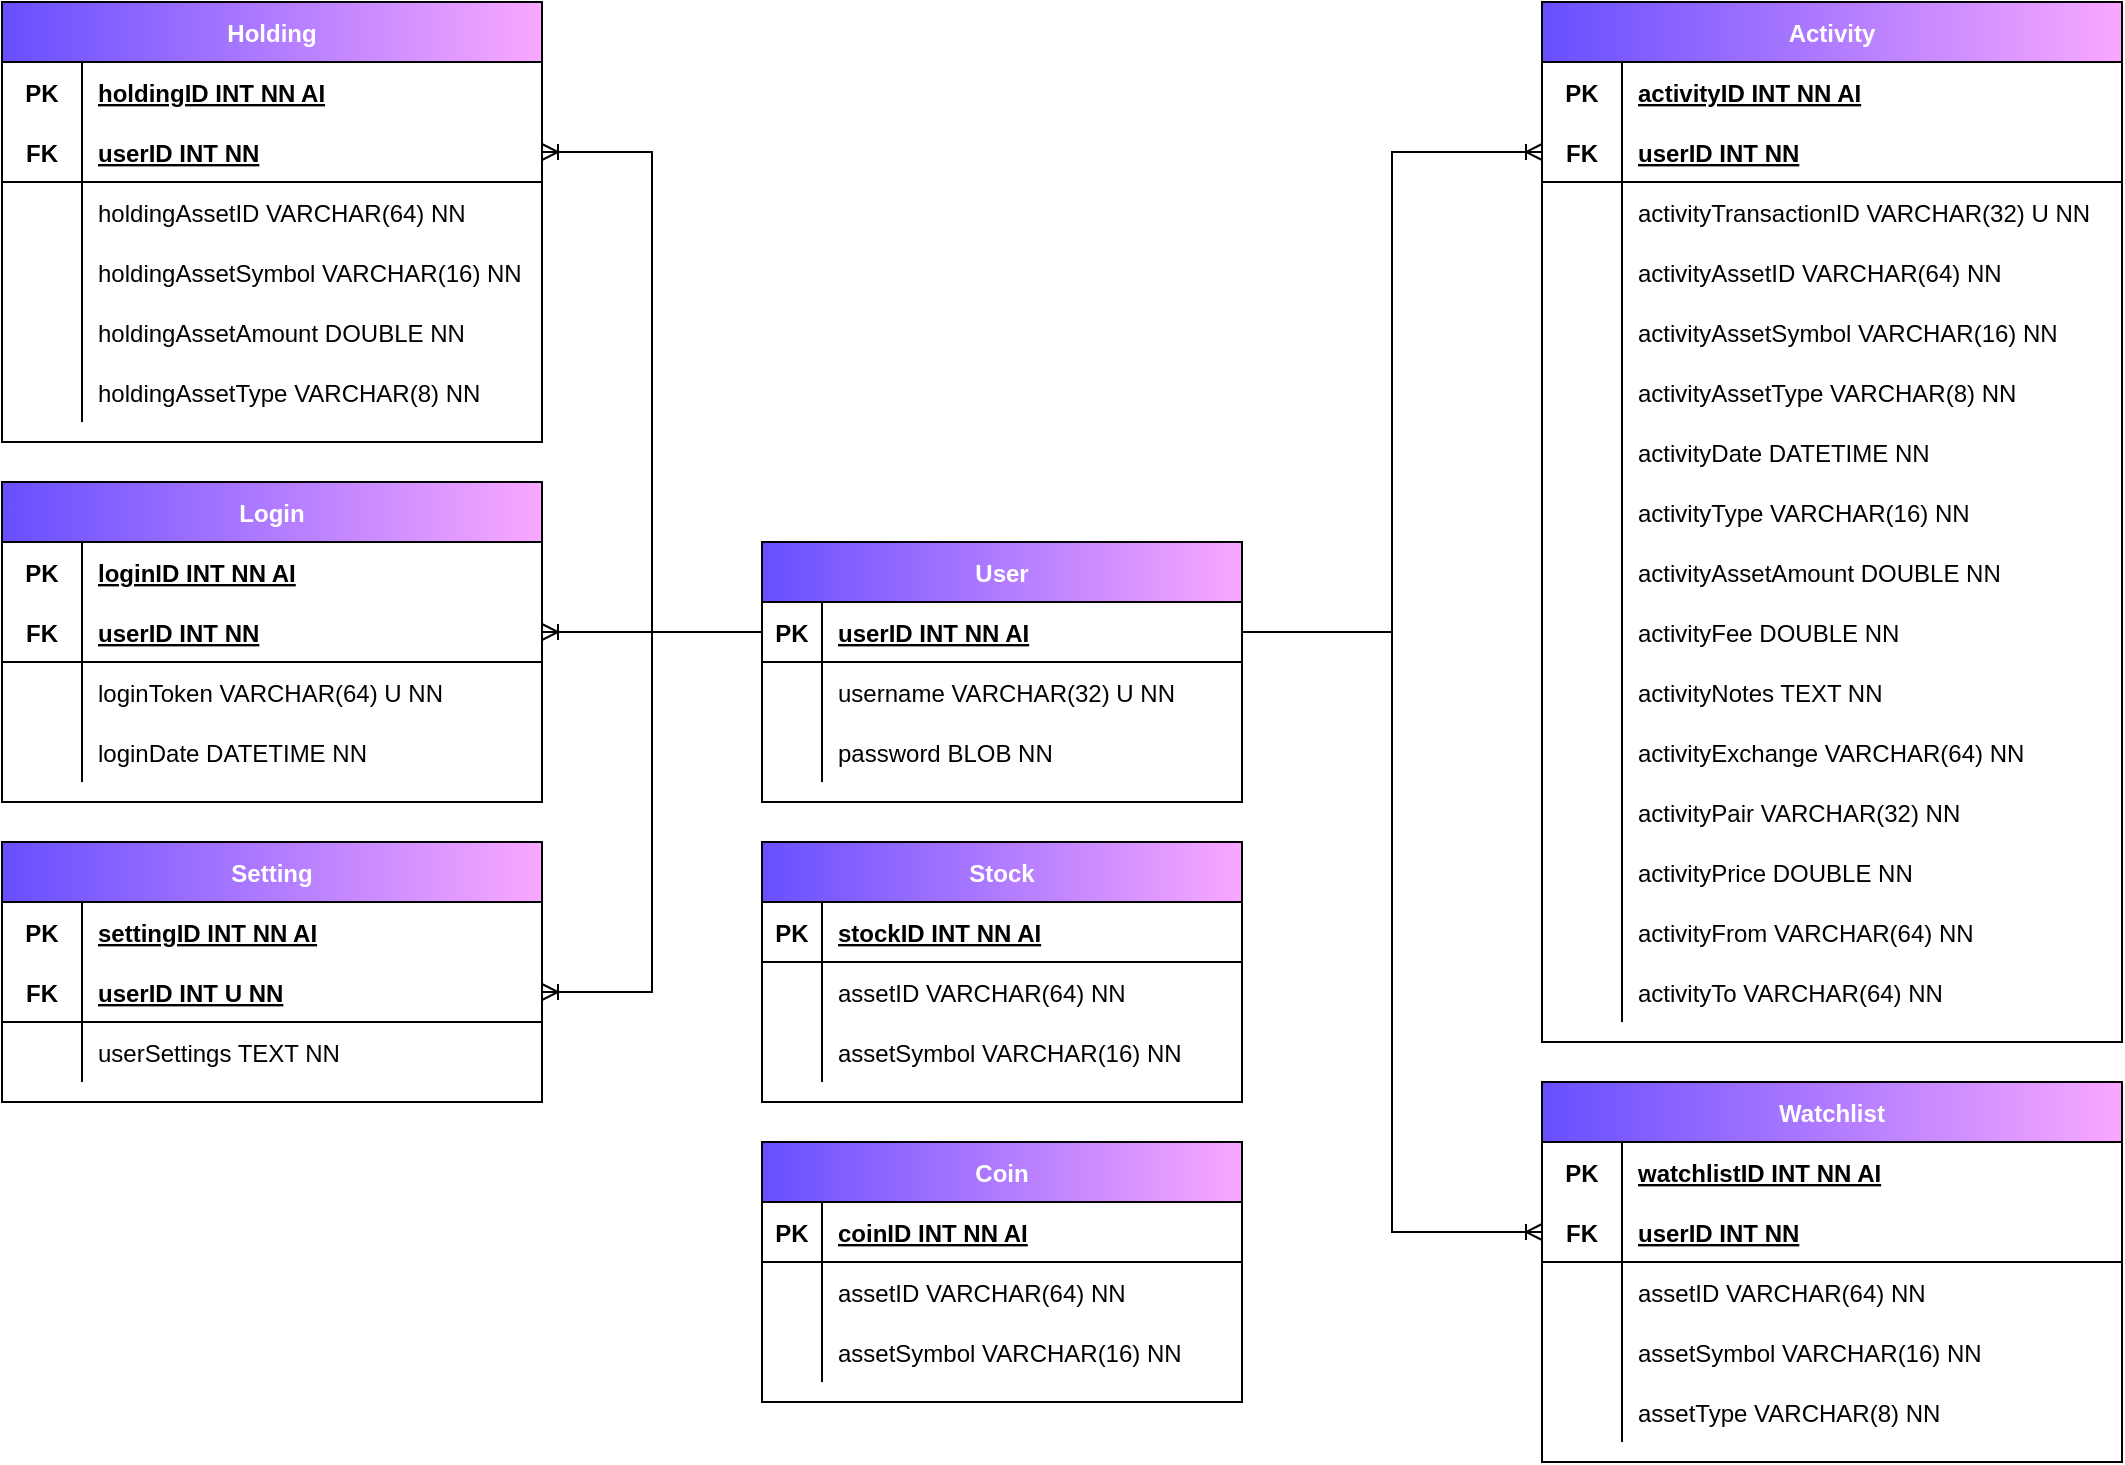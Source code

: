 <mxfile version="15.5.2" type="device"><diagram id="hFznjPDe4vX8K3Ivs0Ex" name="Page-1"><mxGraphModel dx="946" dy="546" grid="1" gridSize="10" guides="1" tooltips="1" connect="1" arrows="1" fold="1" page="1" pageScale="1" pageWidth="1100" pageHeight="770" math="0" shadow="0"><root><mxCell id="0"/><mxCell id="1" parent="0"/><mxCell id="U8MBHf5FuRJO_FVcaAyY-1" value="User" style="shape=table;startSize=30;container=1;collapsible=1;childLayout=tableLayout;fixedRows=1;rowLines=0;fontStyle=1;align=center;resizeLast=1;fillColor=#F9A8FF;gradientColor=#674FFF;gradientDirection=west;fontColor=#FFFFFF;labelBackgroundColor=none;" parent="1" vertex="1"><mxGeometry x="400" y="290" width="240" height="130" as="geometry"/></mxCell><mxCell id="U8MBHf5FuRJO_FVcaAyY-2" value="" style="shape=partialRectangle;collapsible=0;dropTarget=0;pointerEvents=0;fillColor=none;top=0;left=0;bottom=1;right=0;points=[[0,0.5],[1,0.5]];portConstraint=eastwest;" parent="U8MBHf5FuRJO_FVcaAyY-1" vertex="1"><mxGeometry y="30" width="240" height="30" as="geometry"/></mxCell><mxCell id="U8MBHf5FuRJO_FVcaAyY-3" value="PK" style="shape=partialRectangle;connectable=0;fillColor=none;top=0;left=0;bottom=0;right=0;fontStyle=1;overflow=hidden;" parent="U8MBHf5FuRJO_FVcaAyY-2" vertex="1"><mxGeometry width="30" height="30" as="geometry"><mxRectangle width="30" height="30" as="alternateBounds"/></mxGeometry></mxCell><mxCell id="U8MBHf5FuRJO_FVcaAyY-4" value="userID INT NN AI" style="shape=partialRectangle;connectable=0;fillColor=none;top=0;left=0;bottom=0;right=0;align=left;spacingLeft=6;fontStyle=5;overflow=hidden;" parent="U8MBHf5FuRJO_FVcaAyY-2" vertex="1"><mxGeometry x="30" width="210" height="30" as="geometry"><mxRectangle width="210" height="30" as="alternateBounds"/></mxGeometry></mxCell><mxCell id="U8MBHf5FuRJO_FVcaAyY-5" value="" style="shape=partialRectangle;collapsible=0;dropTarget=0;pointerEvents=0;fillColor=none;top=0;left=0;bottom=0;right=0;points=[[0,0.5],[1,0.5]];portConstraint=eastwest;" parent="U8MBHf5FuRJO_FVcaAyY-1" vertex="1"><mxGeometry y="60" width="240" height="30" as="geometry"/></mxCell><mxCell id="U8MBHf5FuRJO_FVcaAyY-6" value="" style="shape=partialRectangle;connectable=0;fillColor=none;top=0;left=0;bottom=0;right=0;editable=1;overflow=hidden;" parent="U8MBHf5FuRJO_FVcaAyY-5" vertex="1"><mxGeometry width="30" height="30" as="geometry"><mxRectangle width="30" height="30" as="alternateBounds"/></mxGeometry></mxCell><mxCell id="U8MBHf5FuRJO_FVcaAyY-7" value="username VARCHAR(32) U NN" style="shape=partialRectangle;connectable=0;fillColor=none;top=0;left=0;bottom=0;right=0;align=left;spacingLeft=6;overflow=hidden;" parent="U8MBHf5FuRJO_FVcaAyY-5" vertex="1"><mxGeometry x="30" width="210" height="30" as="geometry"><mxRectangle width="210" height="30" as="alternateBounds"/></mxGeometry></mxCell><mxCell id="U8MBHf5FuRJO_FVcaAyY-8" value="" style="shape=partialRectangle;collapsible=0;dropTarget=0;pointerEvents=0;fillColor=none;top=0;left=0;bottom=0;right=0;points=[[0,0.5],[1,0.5]];portConstraint=eastwest;" parent="U8MBHf5FuRJO_FVcaAyY-1" vertex="1"><mxGeometry y="90" width="240" height="30" as="geometry"/></mxCell><mxCell id="U8MBHf5FuRJO_FVcaAyY-9" value="" style="shape=partialRectangle;connectable=0;fillColor=none;top=0;left=0;bottom=0;right=0;editable=1;overflow=hidden;" parent="U8MBHf5FuRJO_FVcaAyY-8" vertex="1"><mxGeometry width="30" height="30" as="geometry"><mxRectangle width="30" height="30" as="alternateBounds"/></mxGeometry></mxCell><mxCell id="U8MBHf5FuRJO_FVcaAyY-10" value="password BLOB NN" style="shape=partialRectangle;connectable=0;fillColor=none;top=0;left=0;bottom=0;right=0;align=left;spacingLeft=6;overflow=hidden;" parent="U8MBHf5FuRJO_FVcaAyY-8" vertex="1"><mxGeometry x="30" width="210" height="30" as="geometry"><mxRectangle width="210" height="30" as="alternateBounds"/></mxGeometry></mxCell><mxCell id="U8MBHf5FuRJO_FVcaAyY-76" value="Activity" style="shape=table;startSize=30;container=1;collapsible=1;childLayout=tableLayout;fixedRows=1;rowLines=0;fontStyle=1;align=center;resizeLast=1;fillColor=#F9A8FF;gradientColor=#674FFF;gradientDirection=west;fontColor=#FFFFFF;" parent="1" vertex="1"><mxGeometry x="790" y="20" width="290" height="520" as="geometry"/></mxCell><mxCell id="U8MBHf5FuRJO_FVcaAyY-77" value="" style="shape=partialRectangle;collapsible=0;dropTarget=0;pointerEvents=0;fillColor=none;top=0;left=0;bottom=0;right=0;points=[[0,0.5],[1,0.5]];portConstraint=eastwest;startSize=30;" parent="U8MBHf5FuRJO_FVcaAyY-76" vertex="1"><mxGeometry y="30" width="290" height="30" as="geometry"/></mxCell><mxCell id="U8MBHf5FuRJO_FVcaAyY-78" value="PK" style="shape=partialRectangle;connectable=0;fillColor=none;top=0;left=0;bottom=0;right=0;fontStyle=1;overflow=hidden;startSize=30;" parent="U8MBHf5FuRJO_FVcaAyY-77" vertex="1"><mxGeometry width="40" height="30" as="geometry"><mxRectangle width="40" height="30" as="alternateBounds"/></mxGeometry></mxCell><mxCell id="U8MBHf5FuRJO_FVcaAyY-79" value="activityID INT NN AI" style="shape=partialRectangle;connectable=0;fillColor=none;top=0;left=0;bottom=0;right=0;align=left;spacingLeft=6;fontStyle=5;overflow=hidden;startSize=30;" parent="U8MBHf5FuRJO_FVcaAyY-77" vertex="1"><mxGeometry x="40" width="250" height="30" as="geometry"><mxRectangle width="250" height="30" as="alternateBounds"/></mxGeometry></mxCell><mxCell id="U8MBHf5FuRJO_FVcaAyY-80" value="" style="shape=partialRectangle;collapsible=0;dropTarget=0;pointerEvents=0;fillColor=none;top=0;left=0;bottom=1;right=0;points=[[0,0.5],[1,0.5]];portConstraint=eastwest;startSize=30;" parent="U8MBHf5FuRJO_FVcaAyY-76" vertex="1"><mxGeometry y="60" width="290" height="30" as="geometry"/></mxCell><mxCell id="U8MBHf5FuRJO_FVcaAyY-81" value="FK" style="shape=partialRectangle;connectable=0;fillColor=none;top=0;left=0;bottom=0;right=0;fontStyle=1;overflow=hidden;startSize=30;" parent="U8MBHf5FuRJO_FVcaAyY-80" vertex="1"><mxGeometry width="40" height="30" as="geometry"><mxRectangle width="40" height="30" as="alternateBounds"/></mxGeometry></mxCell><mxCell id="U8MBHf5FuRJO_FVcaAyY-82" value="userID INT NN" style="shape=partialRectangle;connectable=0;fillColor=none;top=0;left=0;bottom=0;right=0;align=left;spacingLeft=6;fontStyle=5;overflow=hidden;startSize=30;" parent="U8MBHf5FuRJO_FVcaAyY-80" vertex="1"><mxGeometry x="40" width="250" height="30" as="geometry"><mxRectangle width="250" height="30" as="alternateBounds"/></mxGeometry></mxCell><mxCell id="U8MBHf5FuRJO_FVcaAyY-83" value="" style="shape=partialRectangle;collapsible=0;dropTarget=0;pointerEvents=0;fillColor=none;top=0;left=0;bottom=0;right=0;points=[[0,0.5],[1,0.5]];portConstraint=eastwest;startSize=30;" parent="U8MBHf5FuRJO_FVcaAyY-76" vertex="1"><mxGeometry y="90" width="290" height="30" as="geometry"/></mxCell><mxCell id="U8MBHf5FuRJO_FVcaAyY-84" value="" style="shape=partialRectangle;connectable=0;fillColor=none;top=0;left=0;bottom=0;right=0;editable=1;overflow=hidden;startSize=30;" parent="U8MBHf5FuRJO_FVcaAyY-83" vertex="1"><mxGeometry width="40" height="30" as="geometry"><mxRectangle width="40" height="30" as="alternateBounds"/></mxGeometry></mxCell><mxCell id="U8MBHf5FuRJO_FVcaAyY-85" value="activityTransactionID VARCHAR(32) U NN" style="shape=partialRectangle;connectable=0;fillColor=none;top=0;left=0;bottom=0;right=0;align=left;spacingLeft=6;overflow=hidden;startSize=30;" parent="U8MBHf5FuRJO_FVcaAyY-83" vertex="1"><mxGeometry x="40" width="250" height="30" as="geometry"><mxRectangle width="250" height="30" as="alternateBounds"/></mxGeometry></mxCell><mxCell id="U8MBHf5FuRJO_FVcaAyY-86" value="" style="shape=partialRectangle;collapsible=0;dropTarget=0;pointerEvents=0;fillColor=none;top=0;left=0;bottom=0;right=0;points=[[0,0.5],[1,0.5]];portConstraint=eastwest;startSize=30;" parent="U8MBHf5FuRJO_FVcaAyY-76" vertex="1"><mxGeometry y="120" width="290" height="30" as="geometry"/></mxCell><mxCell id="U8MBHf5FuRJO_FVcaAyY-87" value="" style="shape=partialRectangle;connectable=0;fillColor=none;top=0;left=0;bottom=0;right=0;editable=1;overflow=hidden;startSize=30;" parent="U8MBHf5FuRJO_FVcaAyY-86" vertex="1"><mxGeometry width="40" height="30" as="geometry"><mxRectangle width="40" height="30" as="alternateBounds"/></mxGeometry></mxCell><mxCell id="U8MBHf5FuRJO_FVcaAyY-88" value="activityAssetID VARCHAR(64) NN" style="shape=partialRectangle;connectable=0;fillColor=none;top=0;left=0;bottom=0;right=0;align=left;spacingLeft=6;overflow=hidden;startSize=30;" parent="U8MBHf5FuRJO_FVcaAyY-86" vertex="1"><mxGeometry x="40" width="250" height="30" as="geometry"><mxRectangle width="250" height="30" as="alternateBounds"/></mxGeometry></mxCell><mxCell id="U8MBHf5FuRJO_FVcaAyY-115" value="" style="shape=partialRectangle;collapsible=0;dropTarget=0;pointerEvents=0;fillColor=none;top=0;left=0;bottom=0;right=0;points=[[0,0.5],[1,0.5]];portConstraint=eastwest;startSize=30;" parent="U8MBHf5FuRJO_FVcaAyY-76" vertex="1"><mxGeometry y="150" width="290" height="30" as="geometry"/></mxCell><mxCell id="U8MBHf5FuRJO_FVcaAyY-116" value="" style="shape=partialRectangle;connectable=0;fillColor=none;top=0;left=0;bottom=0;right=0;editable=1;overflow=hidden;startSize=30;" parent="U8MBHf5FuRJO_FVcaAyY-115" vertex="1"><mxGeometry width="40" height="30" as="geometry"><mxRectangle width="40" height="30" as="alternateBounds"/></mxGeometry></mxCell><mxCell id="U8MBHf5FuRJO_FVcaAyY-117" value="activityAssetSymbol VARCHAR(16) NN" style="shape=partialRectangle;connectable=0;fillColor=none;top=0;left=0;bottom=0;right=0;align=left;spacingLeft=6;overflow=hidden;startSize=30;" parent="U8MBHf5FuRJO_FVcaAyY-115" vertex="1"><mxGeometry x="40" width="250" height="30" as="geometry"><mxRectangle width="250" height="30" as="alternateBounds"/></mxGeometry></mxCell><mxCell id="U8MBHf5FuRJO_FVcaAyY-118" value="" style="shape=partialRectangle;collapsible=0;dropTarget=0;pointerEvents=0;fillColor=none;top=0;left=0;bottom=0;right=0;points=[[0,0.5],[1,0.5]];portConstraint=eastwest;startSize=30;" parent="U8MBHf5FuRJO_FVcaAyY-76" vertex="1"><mxGeometry y="180" width="290" height="30" as="geometry"/></mxCell><mxCell id="U8MBHf5FuRJO_FVcaAyY-119" value="" style="shape=partialRectangle;connectable=0;fillColor=none;top=0;left=0;bottom=0;right=0;editable=1;overflow=hidden;startSize=30;" parent="U8MBHf5FuRJO_FVcaAyY-118" vertex="1"><mxGeometry width="40" height="30" as="geometry"><mxRectangle width="40" height="30" as="alternateBounds"/></mxGeometry></mxCell><mxCell id="U8MBHf5FuRJO_FVcaAyY-120" value="activityAssetType VARCHAR(8) NN" style="shape=partialRectangle;connectable=0;fillColor=none;top=0;left=0;bottom=0;right=0;align=left;spacingLeft=6;overflow=hidden;startSize=30;" parent="U8MBHf5FuRJO_FVcaAyY-118" vertex="1"><mxGeometry x="40" width="250" height="30" as="geometry"><mxRectangle width="250" height="30" as="alternateBounds"/></mxGeometry></mxCell><mxCell id="U8MBHf5FuRJO_FVcaAyY-121" value="" style="shape=partialRectangle;collapsible=0;dropTarget=0;pointerEvents=0;fillColor=none;top=0;left=0;bottom=0;right=0;points=[[0,0.5],[1,0.5]];portConstraint=eastwest;startSize=30;" parent="U8MBHf5FuRJO_FVcaAyY-76" vertex="1"><mxGeometry y="210" width="290" height="30" as="geometry"/></mxCell><mxCell id="U8MBHf5FuRJO_FVcaAyY-122" value="" style="shape=partialRectangle;connectable=0;fillColor=none;top=0;left=0;bottom=0;right=0;editable=1;overflow=hidden;startSize=30;" parent="U8MBHf5FuRJO_FVcaAyY-121" vertex="1"><mxGeometry width="40" height="30" as="geometry"><mxRectangle width="40" height="30" as="alternateBounds"/></mxGeometry></mxCell><mxCell id="U8MBHf5FuRJO_FVcaAyY-123" value="activityDate DATETIME NN" style="shape=partialRectangle;connectable=0;fillColor=none;top=0;left=0;bottom=0;right=0;align=left;spacingLeft=6;overflow=hidden;startSize=30;" parent="U8MBHf5FuRJO_FVcaAyY-121" vertex="1"><mxGeometry x="40" width="250" height="30" as="geometry"><mxRectangle width="250" height="30" as="alternateBounds"/></mxGeometry></mxCell><mxCell id="U8MBHf5FuRJO_FVcaAyY-124" value="" style="shape=partialRectangle;collapsible=0;dropTarget=0;pointerEvents=0;fillColor=none;top=0;left=0;bottom=0;right=0;points=[[0,0.5],[1,0.5]];portConstraint=eastwest;startSize=30;" parent="U8MBHf5FuRJO_FVcaAyY-76" vertex="1"><mxGeometry y="240" width="290" height="30" as="geometry"/></mxCell><mxCell id="U8MBHf5FuRJO_FVcaAyY-125" value="" style="shape=partialRectangle;connectable=0;fillColor=none;top=0;left=0;bottom=0;right=0;editable=1;overflow=hidden;startSize=30;" parent="U8MBHf5FuRJO_FVcaAyY-124" vertex="1"><mxGeometry width="40" height="30" as="geometry"><mxRectangle width="40" height="30" as="alternateBounds"/></mxGeometry></mxCell><mxCell id="U8MBHf5FuRJO_FVcaAyY-126" value="activityType VARCHAR(16) NN" style="shape=partialRectangle;connectable=0;fillColor=none;top=0;left=0;bottom=0;right=0;align=left;spacingLeft=6;overflow=hidden;startSize=30;" parent="U8MBHf5FuRJO_FVcaAyY-124" vertex="1"><mxGeometry x="40" width="250" height="30" as="geometry"><mxRectangle width="250" height="30" as="alternateBounds"/></mxGeometry></mxCell><mxCell id="U8MBHf5FuRJO_FVcaAyY-127" value="" style="shape=partialRectangle;collapsible=0;dropTarget=0;pointerEvents=0;fillColor=none;top=0;left=0;bottom=0;right=0;points=[[0,0.5],[1,0.5]];portConstraint=eastwest;startSize=30;" parent="U8MBHf5FuRJO_FVcaAyY-76" vertex="1"><mxGeometry y="270" width="290" height="30" as="geometry"/></mxCell><mxCell id="U8MBHf5FuRJO_FVcaAyY-128" value="" style="shape=partialRectangle;connectable=0;fillColor=none;top=0;left=0;bottom=0;right=0;editable=1;overflow=hidden;startSize=30;" parent="U8MBHf5FuRJO_FVcaAyY-127" vertex="1"><mxGeometry width="40" height="30" as="geometry"><mxRectangle width="40" height="30" as="alternateBounds"/></mxGeometry></mxCell><mxCell id="U8MBHf5FuRJO_FVcaAyY-129" value="activityAssetAmount DOUBLE NN" style="shape=partialRectangle;connectable=0;fillColor=none;top=0;left=0;bottom=0;right=0;align=left;spacingLeft=6;overflow=hidden;startSize=30;" parent="U8MBHf5FuRJO_FVcaAyY-127" vertex="1"><mxGeometry x="40" width="250" height="30" as="geometry"><mxRectangle width="250" height="30" as="alternateBounds"/></mxGeometry></mxCell><mxCell id="U8MBHf5FuRJO_FVcaAyY-130" value="" style="shape=partialRectangle;collapsible=0;dropTarget=0;pointerEvents=0;fillColor=none;top=0;left=0;bottom=0;right=0;points=[[0,0.5],[1,0.5]];portConstraint=eastwest;startSize=30;" parent="U8MBHf5FuRJO_FVcaAyY-76" vertex="1"><mxGeometry y="300" width="290" height="30" as="geometry"/></mxCell><mxCell id="U8MBHf5FuRJO_FVcaAyY-131" value="" style="shape=partialRectangle;connectable=0;fillColor=none;top=0;left=0;bottom=0;right=0;editable=1;overflow=hidden;startSize=30;" parent="U8MBHf5FuRJO_FVcaAyY-130" vertex="1"><mxGeometry width="40" height="30" as="geometry"><mxRectangle width="40" height="30" as="alternateBounds"/></mxGeometry></mxCell><mxCell id="U8MBHf5FuRJO_FVcaAyY-132" value="activityFee DOUBLE NN" style="shape=partialRectangle;connectable=0;fillColor=none;top=0;left=0;bottom=0;right=0;align=left;spacingLeft=6;overflow=hidden;startSize=30;" parent="U8MBHf5FuRJO_FVcaAyY-130" vertex="1"><mxGeometry x="40" width="250" height="30" as="geometry"><mxRectangle width="250" height="30" as="alternateBounds"/></mxGeometry></mxCell><mxCell id="U8MBHf5FuRJO_FVcaAyY-133" value="" style="shape=partialRectangle;collapsible=0;dropTarget=0;pointerEvents=0;fillColor=none;top=0;left=0;bottom=0;right=0;points=[[0,0.5],[1,0.5]];portConstraint=eastwest;startSize=30;" parent="U8MBHf5FuRJO_FVcaAyY-76" vertex="1"><mxGeometry y="330" width="290" height="30" as="geometry"/></mxCell><mxCell id="U8MBHf5FuRJO_FVcaAyY-134" value="" style="shape=partialRectangle;connectable=0;fillColor=none;top=0;left=0;bottom=0;right=0;editable=1;overflow=hidden;startSize=30;" parent="U8MBHf5FuRJO_FVcaAyY-133" vertex="1"><mxGeometry width="40" height="30" as="geometry"><mxRectangle width="40" height="30" as="alternateBounds"/></mxGeometry></mxCell><mxCell id="U8MBHf5FuRJO_FVcaAyY-135" value="activityNotes TEXT NN" style="shape=partialRectangle;connectable=0;fillColor=none;top=0;left=0;bottom=0;right=0;align=left;spacingLeft=6;overflow=hidden;startSize=30;" parent="U8MBHf5FuRJO_FVcaAyY-133" vertex="1"><mxGeometry x="40" width="250" height="30" as="geometry"><mxRectangle width="250" height="30" as="alternateBounds"/></mxGeometry></mxCell><mxCell id="U8MBHf5FuRJO_FVcaAyY-136" value="" style="shape=partialRectangle;collapsible=0;dropTarget=0;pointerEvents=0;fillColor=none;top=0;left=0;bottom=0;right=0;points=[[0,0.5],[1,0.5]];portConstraint=eastwest;startSize=30;" parent="U8MBHf5FuRJO_FVcaAyY-76" vertex="1"><mxGeometry y="360" width="290" height="30" as="geometry"/></mxCell><mxCell id="U8MBHf5FuRJO_FVcaAyY-137" value="" style="shape=partialRectangle;connectable=0;fillColor=none;top=0;left=0;bottom=0;right=0;editable=1;overflow=hidden;startSize=30;" parent="U8MBHf5FuRJO_FVcaAyY-136" vertex="1"><mxGeometry width="40" height="30" as="geometry"><mxRectangle width="40" height="30" as="alternateBounds"/></mxGeometry></mxCell><mxCell id="U8MBHf5FuRJO_FVcaAyY-138" value="activityExchange VARCHAR(64) NN" style="shape=partialRectangle;connectable=0;fillColor=none;top=0;left=0;bottom=0;right=0;align=left;spacingLeft=6;overflow=hidden;startSize=30;" parent="U8MBHf5FuRJO_FVcaAyY-136" vertex="1"><mxGeometry x="40" width="250" height="30" as="geometry"><mxRectangle width="250" height="30" as="alternateBounds"/></mxGeometry></mxCell><mxCell id="U8MBHf5FuRJO_FVcaAyY-139" value="" style="shape=partialRectangle;collapsible=0;dropTarget=0;pointerEvents=0;fillColor=none;top=0;left=0;bottom=0;right=0;points=[[0,0.5],[1,0.5]];portConstraint=eastwest;startSize=30;" parent="U8MBHf5FuRJO_FVcaAyY-76" vertex="1"><mxGeometry y="390" width="290" height="30" as="geometry"/></mxCell><mxCell id="U8MBHf5FuRJO_FVcaAyY-140" value="" style="shape=partialRectangle;connectable=0;fillColor=none;top=0;left=0;bottom=0;right=0;editable=1;overflow=hidden;startSize=30;" parent="U8MBHf5FuRJO_FVcaAyY-139" vertex="1"><mxGeometry width="40" height="30" as="geometry"><mxRectangle width="40" height="30" as="alternateBounds"/></mxGeometry></mxCell><mxCell id="U8MBHf5FuRJO_FVcaAyY-141" value="activityPair VARCHAR(32) NN" style="shape=partialRectangle;connectable=0;fillColor=none;top=0;left=0;bottom=0;right=0;align=left;spacingLeft=6;overflow=hidden;startSize=30;" parent="U8MBHf5FuRJO_FVcaAyY-139" vertex="1"><mxGeometry x="40" width="250" height="30" as="geometry"><mxRectangle width="250" height="30" as="alternateBounds"/></mxGeometry></mxCell><mxCell id="U8MBHf5FuRJO_FVcaAyY-142" value="" style="shape=partialRectangle;collapsible=0;dropTarget=0;pointerEvents=0;fillColor=none;top=0;left=0;bottom=0;right=0;points=[[0,0.5],[1,0.5]];portConstraint=eastwest;startSize=30;" parent="U8MBHf5FuRJO_FVcaAyY-76" vertex="1"><mxGeometry y="420" width="290" height="30" as="geometry"/></mxCell><mxCell id="U8MBHf5FuRJO_FVcaAyY-143" value="" style="shape=partialRectangle;connectable=0;fillColor=none;top=0;left=0;bottom=0;right=0;editable=1;overflow=hidden;startSize=30;" parent="U8MBHf5FuRJO_FVcaAyY-142" vertex="1"><mxGeometry width="40" height="30" as="geometry"><mxRectangle width="40" height="30" as="alternateBounds"/></mxGeometry></mxCell><mxCell id="U8MBHf5FuRJO_FVcaAyY-144" value="activityPrice DOUBLE NN" style="shape=partialRectangle;connectable=0;fillColor=none;top=0;left=0;bottom=0;right=0;align=left;spacingLeft=6;overflow=hidden;startSize=30;" parent="U8MBHf5FuRJO_FVcaAyY-142" vertex="1"><mxGeometry x="40" width="250" height="30" as="geometry"><mxRectangle width="250" height="30" as="alternateBounds"/></mxGeometry></mxCell><mxCell id="U8MBHf5FuRJO_FVcaAyY-145" value="" style="shape=partialRectangle;collapsible=0;dropTarget=0;pointerEvents=0;fillColor=none;top=0;left=0;bottom=0;right=0;points=[[0,0.5],[1,0.5]];portConstraint=eastwest;startSize=30;" parent="U8MBHf5FuRJO_FVcaAyY-76" vertex="1"><mxGeometry y="450" width="290" height="30" as="geometry"/></mxCell><mxCell id="U8MBHf5FuRJO_FVcaAyY-146" value="" style="shape=partialRectangle;connectable=0;fillColor=none;top=0;left=0;bottom=0;right=0;editable=1;overflow=hidden;startSize=30;" parent="U8MBHf5FuRJO_FVcaAyY-145" vertex="1"><mxGeometry width="40" height="30" as="geometry"><mxRectangle width="40" height="30" as="alternateBounds"/></mxGeometry></mxCell><mxCell id="U8MBHf5FuRJO_FVcaAyY-147" value="activityFrom VARCHAR(64) NN" style="shape=partialRectangle;connectable=0;fillColor=none;top=0;left=0;bottom=0;right=0;align=left;spacingLeft=6;overflow=hidden;startSize=30;" parent="U8MBHf5FuRJO_FVcaAyY-145" vertex="1"><mxGeometry x="40" width="250" height="30" as="geometry"><mxRectangle width="250" height="30" as="alternateBounds"/></mxGeometry></mxCell><mxCell id="U8MBHf5FuRJO_FVcaAyY-148" value="" style="shape=partialRectangle;collapsible=0;dropTarget=0;pointerEvents=0;fillColor=none;top=0;left=0;bottom=0;right=0;points=[[0,0.5],[1,0.5]];portConstraint=eastwest;startSize=30;" parent="U8MBHf5FuRJO_FVcaAyY-76" vertex="1"><mxGeometry y="480" width="290" height="30" as="geometry"/></mxCell><mxCell id="U8MBHf5FuRJO_FVcaAyY-149" value="" style="shape=partialRectangle;connectable=0;fillColor=none;top=0;left=0;bottom=0;right=0;editable=1;overflow=hidden;startSize=30;" parent="U8MBHf5FuRJO_FVcaAyY-148" vertex="1"><mxGeometry width="40" height="30" as="geometry"><mxRectangle width="40" height="30" as="alternateBounds"/></mxGeometry></mxCell><mxCell id="U8MBHf5FuRJO_FVcaAyY-150" value="activityTo VARCHAR(64) NN" style="shape=partialRectangle;connectable=0;fillColor=none;top=0;left=0;bottom=0;right=0;align=left;spacingLeft=6;overflow=hidden;startSize=30;" parent="U8MBHf5FuRJO_FVcaAyY-148" vertex="1"><mxGeometry x="40" width="250" height="30" as="geometry"><mxRectangle width="250" height="30" as="alternateBounds"/></mxGeometry></mxCell><mxCell id="U8MBHf5FuRJO_FVcaAyY-102" value="Holding" style="shape=table;startSize=30;container=1;collapsible=1;childLayout=tableLayout;fixedRows=1;rowLines=0;fontStyle=1;align=center;resizeLast=1;fillColor=#F9A8FF;gradientColor=#674FFF;gradientDirection=west;fontColor=#FFFFFF;" parent="1" vertex="1"><mxGeometry x="20" y="20" width="270" height="220" as="geometry"/></mxCell><mxCell id="U8MBHf5FuRJO_FVcaAyY-103" value="" style="shape=partialRectangle;collapsible=0;dropTarget=0;pointerEvents=0;fillColor=none;top=0;left=0;bottom=0;right=0;points=[[0,0.5],[1,0.5]];portConstraint=eastwest;startSize=30;" parent="U8MBHf5FuRJO_FVcaAyY-102" vertex="1"><mxGeometry y="30" width="270" height="30" as="geometry"/></mxCell><mxCell id="U8MBHf5FuRJO_FVcaAyY-104" value="PK" style="shape=partialRectangle;connectable=0;fillColor=none;top=0;left=0;bottom=0;right=0;fontStyle=1;overflow=hidden;startSize=30;" parent="U8MBHf5FuRJO_FVcaAyY-103" vertex="1"><mxGeometry width="40" height="30" as="geometry"><mxRectangle width="40" height="30" as="alternateBounds"/></mxGeometry></mxCell><mxCell id="U8MBHf5FuRJO_FVcaAyY-105" value="holdingID INT NN AI" style="shape=partialRectangle;connectable=0;fillColor=none;top=0;left=0;bottom=0;right=0;align=left;spacingLeft=6;fontStyle=5;overflow=hidden;startSize=30;" parent="U8MBHf5FuRJO_FVcaAyY-103" vertex="1"><mxGeometry x="40" width="230" height="30" as="geometry"><mxRectangle width="230" height="30" as="alternateBounds"/></mxGeometry></mxCell><mxCell id="U8MBHf5FuRJO_FVcaAyY-106" value="" style="shape=partialRectangle;collapsible=0;dropTarget=0;pointerEvents=0;fillColor=none;top=0;left=0;bottom=1;right=0;points=[[0,0.5],[1,0.5]];portConstraint=eastwest;startSize=30;" parent="U8MBHf5FuRJO_FVcaAyY-102" vertex="1"><mxGeometry y="60" width="270" height="30" as="geometry"/></mxCell><mxCell id="U8MBHf5FuRJO_FVcaAyY-107" value="FK" style="shape=partialRectangle;connectable=0;fillColor=none;top=0;left=0;bottom=0;right=0;fontStyle=1;overflow=hidden;startSize=30;" parent="U8MBHf5FuRJO_FVcaAyY-106" vertex="1"><mxGeometry width="40" height="30" as="geometry"><mxRectangle width="40" height="30" as="alternateBounds"/></mxGeometry></mxCell><mxCell id="U8MBHf5FuRJO_FVcaAyY-108" value="userID INT NN" style="shape=partialRectangle;connectable=0;fillColor=none;top=0;left=0;bottom=0;right=0;align=left;spacingLeft=6;fontStyle=5;overflow=hidden;startSize=30;" parent="U8MBHf5FuRJO_FVcaAyY-106" vertex="1"><mxGeometry x="40" width="230" height="30" as="geometry"><mxRectangle width="230" height="30" as="alternateBounds"/></mxGeometry></mxCell><mxCell id="U8MBHf5FuRJO_FVcaAyY-109" value="" style="shape=partialRectangle;collapsible=0;dropTarget=0;pointerEvents=0;fillColor=none;top=0;left=0;bottom=0;right=0;points=[[0,0.5],[1,0.5]];portConstraint=eastwest;startSize=30;" parent="U8MBHf5FuRJO_FVcaAyY-102" vertex="1"><mxGeometry y="90" width="270" height="30" as="geometry"/></mxCell><mxCell id="U8MBHf5FuRJO_FVcaAyY-110" value="" style="shape=partialRectangle;connectable=0;fillColor=none;top=0;left=0;bottom=0;right=0;editable=1;overflow=hidden;startSize=30;" parent="U8MBHf5FuRJO_FVcaAyY-109" vertex="1"><mxGeometry width="40" height="30" as="geometry"><mxRectangle width="40" height="30" as="alternateBounds"/></mxGeometry></mxCell><mxCell id="U8MBHf5FuRJO_FVcaAyY-111" value="holdingAssetID VARCHAR(64) NN" style="shape=partialRectangle;connectable=0;fillColor=none;top=0;left=0;bottom=0;right=0;align=left;spacingLeft=6;overflow=hidden;startSize=30;" parent="U8MBHf5FuRJO_FVcaAyY-109" vertex="1"><mxGeometry x="40" width="230" height="30" as="geometry"><mxRectangle width="230" height="30" as="alternateBounds"/></mxGeometry></mxCell><mxCell id="U8MBHf5FuRJO_FVcaAyY-112" value="" style="shape=partialRectangle;collapsible=0;dropTarget=0;pointerEvents=0;fillColor=none;top=0;left=0;bottom=0;right=0;points=[[0,0.5],[1,0.5]];portConstraint=eastwest;startSize=30;" parent="U8MBHf5FuRJO_FVcaAyY-102" vertex="1"><mxGeometry y="120" width="270" height="30" as="geometry"/></mxCell><mxCell id="U8MBHf5FuRJO_FVcaAyY-113" value="" style="shape=partialRectangle;connectable=0;fillColor=none;top=0;left=0;bottom=0;right=0;editable=1;overflow=hidden;startSize=30;" parent="U8MBHf5FuRJO_FVcaAyY-112" vertex="1"><mxGeometry width="40" height="30" as="geometry"><mxRectangle width="40" height="30" as="alternateBounds"/></mxGeometry></mxCell><mxCell id="U8MBHf5FuRJO_FVcaAyY-114" value="holdingAssetSymbol VARCHAR(16) NN" style="shape=partialRectangle;connectable=0;fillColor=none;top=0;left=0;bottom=0;right=0;align=left;spacingLeft=6;overflow=hidden;startSize=30;" parent="U8MBHf5FuRJO_FVcaAyY-112" vertex="1"><mxGeometry x="40" width="230" height="30" as="geometry"><mxRectangle width="230" height="30" as="alternateBounds"/></mxGeometry></mxCell><mxCell id="U8MBHf5FuRJO_FVcaAyY-151" value="" style="shape=partialRectangle;collapsible=0;dropTarget=0;pointerEvents=0;fillColor=none;top=0;left=0;bottom=0;right=0;points=[[0,0.5],[1,0.5]];portConstraint=eastwest;startSize=30;" parent="U8MBHf5FuRJO_FVcaAyY-102" vertex="1"><mxGeometry y="150" width="270" height="30" as="geometry"/></mxCell><mxCell id="U8MBHf5FuRJO_FVcaAyY-152" value="" style="shape=partialRectangle;connectable=0;fillColor=none;top=0;left=0;bottom=0;right=0;editable=1;overflow=hidden;startSize=30;" parent="U8MBHf5FuRJO_FVcaAyY-151" vertex="1"><mxGeometry width="40" height="30" as="geometry"><mxRectangle width="40" height="30" as="alternateBounds"/></mxGeometry></mxCell><mxCell id="U8MBHf5FuRJO_FVcaAyY-153" value="holdingAssetAmount DOUBLE NN" style="shape=partialRectangle;connectable=0;fillColor=none;top=0;left=0;bottom=0;right=0;align=left;spacingLeft=6;overflow=hidden;startSize=30;" parent="U8MBHf5FuRJO_FVcaAyY-151" vertex="1"><mxGeometry x="40" width="230" height="30" as="geometry"><mxRectangle width="230" height="30" as="alternateBounds"/></mxGeometry></mxCell><mxCell id="U8MBHf5FuRJO_FVcaAyY-154" value="" style="shape=partialRectangle;collapsible=0;dropTarget=0;pointerEvents=0;fillColor=none;top=0;left=0;bottom=0;right=0;points=[[0,0.5],[1,0.5]];portConstraint=eastwest;startSize=30;" parent="U8MBHf5FuRJO_FVcaAyY-102" vertex="1"><mxGeometry y="180" width="270" height="30" as="geometry"/></mxCell><mxCell id="U8MBHf5FuRJO_FVcaAyY-155" value="" style="shape=partialRectangle;connectable=0;fillColor=none;top=0;left=0;bottom=0;right=0;editable=1;overflow=hidden;startSize=30;" parent="U8MBHf5FuRJO_FVcaAyY-154" vertex="1"><mxGeometry width="40" height="30" as="geometry"><mxRectangle width="40" height="30" as="alternateBounds"/></mxGeometry></mxCell><mxCell id="U8MBHf5FuRJO_FVcaAyY-156" value="holdingAssetType VARCHAR(8) NN" style="shape=partialRectangle;connectable=0;fillColor=none;top=0;left=0;bottom=0;right=0;align=left;spacingLeft=6;overflow=hidden;startSize=30;" parent="U8MBHf5FuRJO_FVcaAyY-154" vertex="1"><mxGeometry x="40" width="230" height="30" as="geometry"><mxRectangle width="230" height="30" as="alternateBounds"/></mxGeometry></mxCell><mxCell id="U8MBHf5FuRJO_FVcaAyY-157" value="Coin" style="shape=table;startSize=30;container=1;collapsible=1;childLayout=tableLayout;fixedRows=1;rowLines=0;fontStyle=1;align=center;resizeLast=1;fillColor=#F9A8FF;gradientColor=#674FFF;gradientDirection=west;fontColor=#FFFFFF;labelBackgroundColor=none;" parent="1" vertex="1"><mxGeometry x="400" y="590" width="240" height="130" as="geometry"/></mxCell><mxCell id="U8MBHf5FuRJO_FVcaAyY-158" value="" style="shape=partialRectangle;collapsible=0;dropTarget=0;pointerEvents=0;fillColor=none;top=0;left=0;bottom=1;right=0;points=[[0,0.5],[1,0.5]];portConstraint=eastwest;" parent="U8MBHf5FuRJO_FVcaAyY-157" vertex="1"><mxGeometry y="30" width="240" height="30" as="geometry"/></mxCell><mxCell id="U8MBHf5FuRJO_FVcaAyY-159" value="PK" style="shape=partialRectangle;connectable=0;fillColor=none;top=0;left=0;bottom=0;right=0;fontStyle=1;overflow=hidden;" parent="U8MBHf5FuRJO_FVcaAyY-158" vertex="1"><mxGeometry width="30" height="30" as="geometry"><mxRectangle width="30" height="30" as="alternateBounds"/></mxGeometry></mxCell><mxCell id="U8MBHf5FuRJO_FVcaAyY-160" value="coinID INT NN AI" style="shape=partialRectangle;connectable=0;fillColor=none;top=0;left=0;bottom=0;right=0;align=left;spacingLeft=6;fontStyle=5;overflow=hidden;" parent="U8MBHf5FuRJO_FVcaAyY-158" vertex="1"><mxGeometry x="30" width="210" height="30" as="geometry"><mxRectangle width="210" height="30" as="alternateBounds"/></mxGeometry></mxCell><mxCell id="U8MBHf5FuRJO_FVcaAyY-161" value="" style="shape=partialRectangle;collapsible=0;dropTarget=0;pointerEvents=0;fillColor=none;top=0;left=0;bottom=0;right=0;points=[[0,0.5],[1,0.5]];portConstraint=eastwest;" parent="U8MBHf5FuRJO_FVcaAyY-157" vertex="1"><mxGeometry y="60" width="240" height="30" as="geometry"/></mxCell><mxCell id="U8MBHf5FuRJO_FVcaAyY-162" value="" style="shape=partialRectangle;connectable=0;fillColor=none;top=0;left=0;bottom=0;right=0;editable=1;overflow=hidden;" parent="U8MBHf5FuRJO_FVcaAyY-161" vertex="1"><mxGeometry width="30" height="30" as="geometry"><mxRectangle width="30" height="30" as="alternateBounds"/></mxGeometry></mxCell><mxCell id="U8MBHf5FuRJO_FVcaAyY-163" value="assetID VARCHAR(64) NN" style="shape=partialRectangle;connectable=0;fillColor=none;top=0;left=0;bottom=0;right=0;align=left;spacingLeft=6;overflow=hidden;" parent="U8MBHf5FuRJO_FVcaAyY-161" vertex="1"><mxGeometry x="30" width="210" height="30" as="geometry"><mxRectangle width="210" height="30" as="alternateBounds"/></mxGeometry></mxCell><mxCell id="U8MBHf5FuRJO_FVcaAyY-164" value="" style="shape=partialRectangle;collapsible=0;dropTarget=0;pointerEvents=0;fillColor=none;top=0;left=0;bottom=0;right=0;points=[[0,0.5],[1,0.5]];portConstraint=eastwest;" parent="U8MBHf5FuRJO_FVcaAyY-157" vertex="1"><mxGeometry y="90" width="240" height="30" as="geometry"/></mxCell><mxCell id="U8MBHf5FuRJO_FVcaAyY-165" value="" style="shape=partialRectangle;connectable=0;fillColor=none;top=0;left=0;bottom=0;right=0;editable=1;overflow=hidden;" parent="U8MBHf5FuRJO_FVcaAyY-164" vertex="1"><mxGeometry width="30" height="30" as="geometry"><mxRectangle width="30" height="30" as="alternateBounds"/></mxGeometry></mxCell><mxCell id="U8MBHf5FuRJO_FVcaAyY-166" value="assetSymbol VARCHAR(16) NN" style="shape=partialRectangle;connectable=0;fillColor=none;top=0;left=0;bottom=0;right=0;align=left;spacingLeft=6;overflow=hidden;" parent="U8MBHf5FuRJO_FVcaAyY-164" vertex="1"><mxGeometry x="30" width="210" height="30" as="geometry"><mxRectangle width="210" height="30" as="alternateBounds"/></mxGeometry></mxCell><mxCell id="U8MBHf5FuRJO_FVcaAyY-167" value="Stock" style="shape=table;startSize=30;container=1;collapsible=1;childLayout=tableLayout;fixedRows=1;rowLines=0;fontStyle=1;align=center;resizeLast=1;fillColor=#F9A8FF;gradientColor=#674FFF;gradientDirection=west;fontColor=#FFFFFF;labelBackgroundColor=none;" parent="1" vertex="1"><mxGeometry x="400" y="440" width="240" height="130" as="geometry"/></mxCell><mxCell id="U8MBHf5FuRJO_FVcaAyY-168" value="" style="shape=partialRectangle;collapsible=0;dropTarget=0;pointerEvents=0;fillColor=none;top=0;left=0;bottom=1;right=0;points=[[0,0.5],[1,0.5]];portConstraint=eastwest;" parent="U8MBHf5FuRJO_FVcaAyY-167" vertex="1"><mxGeometry y="30" width="240" height="30" as="geometry"/></mxCell><mxCell id="U8MBHf5FuRJO_FVcaAyY-169" value="PK" style="shape=partialRectangle;connectable=0;fillColor=none;top=0;left=0;bottom=0;right=0;fontStyle=1;overflow=hidden;" parent="U8MBHf5FuRJO_FVcaAyY-168" vertex="1"><mxGeometry width="30" height="30" as="geometry"><mxRectangle width="30" height="30" as="alternateBounds"/></mxGeometry></mxCell><mxCell id="U8MBHf5FuRJO_FVcaAyY-170" value="stockID INT NN AI" style="shape=partialRectangle;connectable=0;fillColor=none;top=0;left=0;bottom=0;right=0;align=left;spacingLeft=6;fontStyle=5;overflow=hidden;" parent="U8MBHf5FuRJO_FVcaAyY-168" vertex="1"><mxGeometry x="30" width="210" height="30" as="geometry"><mxRectangle width="210" height="30" as="alternateBounds"/></mxGeometry></mxCell><mxCell id="U8MBHf5FuRJO_FVcaAyY-171" value="" style="shape=partialRectangle;collapsible=0;dropTarget=0;pointerEvents=0;fillColor=none;top=0;left=0;bottom=0;right=0;points=[[0,0.5],[1,0.5]];portConstraint=eastwest;" parent="U8MBHf5FuRJO_FVcaAyY-167" vertex="1"><mxGeometry y="60" width="240" height="30" as="geometry"/></mxCell><mxCell id="U8MBHf5FuRJO_FVcaAyY-172" value="" style="shape=partialRectangle;connectable=0;fillColor=none;top=0;left=0;bottom=0;right=0;editable=1;overflow=hidden;" parent="U8MBHf5FuRJO_FVcaAyY-171" vertex="1"><mxGeometry width="30" height="30" as="geometry"><mxRectangle width="30" height="30" as="alternateBounds"/></mxGeometry></mxCell><mxCell id="U8MBHf5FuRJO_FVcaAyY-173" value="assetID VARCHAR(64) NN" style="shape=partialRectangle;connectable=0;fillColor=none;top=0;left=0;bottom=0;right=0;align=left;spacingLeft=6;overflow=hidden;" parent="U8MBHf5FuRJO_FVcaAyY-171" vertex="1"><mxGeometry x="30" width="210" height="30" as="geometry"><mxRectangle width="210" height="30" as="alternateBounds"/></mxGeometry></mxCell><mxCell id="U8MBHf5FuRJO_FVcaAyY-174" value="" style="shape=partialRectangle;collapsible=0;dropTarget=0;pointerEvents=0;fillColor=none;top=0;left=0;bottom=0;right=0;points=[[0,0.5],[1,0.5]];portConstraint=eastwest;" parent="U8MBHf5FuRJO_FVcaAyY-167" vertex="1"><mxGeometry y="90" width="240" height="30" as="geometry"/></mxCell><mxCell id="U8MBHf5FuRJO_FVcaAyY-175" value="" style="shape=partialRectangle;connectable=0;fillColor=none;top=0;left=0;bottom=0;right=0;editable=1;overflow=hidden;" parent="U8MBHf5FuRJO_FVcaAyY-174" vertex="1"><mxGeometry width="30" height="30" as="geometry"><mxRectangle width="30" height="30" as="alternateBounds"/></mxGeometry></mxCell><mxCell id="U8MBHf5FuRJO_FVcaAyY-176" value="assetSymbol VARCHAR(16) NN" style="shape=partialRectangle;connectable=0;fillColor=none;top=0;left=0;bottom=0;right=0;align=left;spacingLeft=6;overflow=hidden;" parent="U8MBHf5FuRJO_FVcaAyY-174" vertex="1"><mxGeometry x="30" width="210" height="30" as="geometry"><mxRectangle width="210" height="30" as="alternateBounds"/></mxGeometry></mxCell><mxCell id="U8MBHf5FuRJO_FVcaAyY-177" value="Login" style="shape=table;startSize=30;container=1;collapsible=1;childLayout=tableLayout;fixedRows=1;rowLines=0;fontStyle=1;align=center;resizeLast=1;fillColor=#F9A8FF;gradientColor=#674FFF;gradientDirection=west;fontColor=#FFFFFF;" parent="1" vertex="1"><mxGeometry x="20" y="260" width="270" height="160" as="geometry"/></mxCell><mxCell id="U8MBHf5FuRJO_FVcaAyY-178" value="" style="shape=partialRectangle;collapsible=0;dropTarget=0;pointerEvents=0;fillColor=none;top=0;left=0;bottom=0;right=0;points=[[0,0.5],[1,0.5]];portConstraint=eastwest;startSize=30;" parent="U8MBHf5FuRJO_FVcaAyY-177" vertex="1"><mxGeometry y="30" width="270" height="30" as="geometry"/></mxCell><mxCell id="U8MBHf5FuRJO_FVcaAyY-179" value="PK" style="shape=partialRectangle;connectable=0;fillColor=none;top=0;left=0;bottom=0;right=0;fontStyle=1;overflow=hidden;startSize=30;" parent="U8MBHf5FuRJO_FVcaAyY-178" vertex="1"><mxGeometry width="40" height="30" as="geometry"><mxRectangle width="40" height="30" as="alternateBounds"/></mxGeometry></mxCell><mxCell id="U8MBHf5FuRJO_FVcaAyY-180" value="loginID INT NN AI" style="shape=partialRectangle;connectable=0;fillColor=none;top=0;left=0;bottom=0;right=0;align=left;spacingLeft=6;fontStyle=5;overflow=hidden;startSize=30;" parent="U8MBHf5FuRJO_FVcaAyY-178" vertex="1"><mxGeometry x="40" width="230" height="30" as="geometry"><mxRectangle width="230" height="30" as="alternateBounds"/></mxGeometry></mxCell><mxCell id="U8MBHf5FuRJO_FVcaAyY-181" value="" style="shape=partialRectangle;collapsible=0;dropTarget=0;pointerEvents=0;fillColor=none;top=0;left=0;bottom=1;right=0;points=[[0,0.5],[1,0.5]];portConstraint=eastwest;startSize=30;" parent="U8MBHf5FuRJO_FVcaAyY-177" vertex="1"><mxGeometry y="60" width="270" height="30" as="geometry"/></mxCell><mxCell id="U8MBHf5FuRJO_FVcaAyY-182" value="FK" style="shape=partialRectangle;connectable=0;fillColor=none;top=0;left=0;bottom=0;right=0;fontStyle=1;overflow=hidden;startSize=30;" parent="U8MBHf5FuRJO_FVcaAyY-181" vertex="1"><mxGeometry width="40" height="30" as="geometry"><mxRectangle width="40" height="30" as="alternateBounds"/></mxGeometry></mxCell><mxCell id="U8MBHf5FuRJO_FVcaAyY-183" value="userID INT NN" style="shape=partialRectangle;connectable=0;fillColor=none;top=0;left=0;bottom=0;right=0;align=left;spacingLeft=6;fontStyle=5;overflow=hidden;startSize=30;" parent="U8MBHf5FuRJO_FVcaAyY-181" vertex="1"><mxGeometry x="40" width="230" height="30" as="geometry"><mxRectangle width="230" height="30" as="alternateBounds"/></mxGeometry></mxCell><mxCell id="U8MBHf5FuRJO_FVcaAyY-184" value="" style="shape=partialRectangle;collapsible=0;dropTarget=0;pointerEvents=0;fillColor=none;top=0;left=0;bottom=0;right=0;points=[[0,0.5],[1,0.5]];portConstraint=eastwest;startSize=30;" parent="U8MBHf5FuRJO_FVcaAyY-177" vertex="1"><mxGeometry y="90" width="270" height="30" as="geometry"/></mxCell><mxCell id="U8MBHf5FuRJO_FVcaAyY-185" value="" style="shape=partialRectangle;connectable=0;fillColor=none;top=0;left=0;bottom=0;right=0;editable=1;overflow=hidden;startSize=30;" parent="U8MBHf5FuRJO_FVcaAyY-184" vertex="1"><mxGeometry width="40" height="30" as="geometry"><mxRectangle width="40" height="30" as="alternateBounds"/></mxGeometry></mxCell><mxCell id="U8MBHf5FuRJO_FVcaAyY-186" value="loginToken VARCHAR(64) U NN" style="shape=partialRectangle;connectable=0;fillColor=none;top=0;left=0;bottom=0;right=0;align=left;spacingLeft=6;overflow=hidden;startSize=30;" parent="U8MBHf5FuRJO_FVcaAyY-184" vertex="1"><mxGeometry x="40" width="230" height="30" as="geometry"><mxRectangle width="230" height="30" as="alternateBounds"/></mxGeometry></mxCell><mxCell id="U8MBHf5FuRJO_FVcaAyY-187" value="" style="shape=partialRectangle;collapsible=0;dropTarget=0;pointerEvents=0;fillColor=none;top=0;left=0;bottom=0;right=0;points=[[0,0.5],[1,0.5]];portConstraint=eastwest;startSize=30;" parent="U8MBHf5FuRJO_FVcaAyY-177" vertex="1"><mxGeometry y="120" width="270" height="30" as="geometry"/></mxCell><mxCell id="U8MBHf5FuRJO_FVcaAyY-188" value="" style="shape=partialRectangle;connectable=0;fillColor=none;top=0;left=0;bottom=0;right=0;editable=1;overflow=hidden;startSize=30;" parent="U8MBHf5FuRJO_FVcaAyY-187" vertex="1"><mxGeometry width="40" height="30" as="geometry"><mxRectangle width="40" height="30" as="alternateBounds"/></mxGeometry></mxCell><mxCell id="U8MBHf5FuRJO_FVcaAyY-189" value="loginDate DATETIME NN" style="shape=partialRectangle;connectable=0;fillColor=none;top=0;left=0;bottom=0;right=0;align=left;spacingLeft=6;overflow=hidden;startSize=30;" parent="U8MBHf5FuRJO_FVcaAyY-187" vertex="1"><mxGeometry x="40" width="230" height="30" as="geometry"><mxRectangle width="230" height="30" as="alternateBounds"/></mxGeometry></mxCell><mxCell id="U8MBHf5FuRJO_FVcaAyY-196" value="Setting" style="shape=table;startSize=30;container=1;collapsible=1;childLayout=tableLayout;fixedRows=1;rowLines=0;fontStyle=1;align=center;resizeLast=1;fillColor=#F9A8FF;gradientColor=#674FFF;gradientDirection=west;fontColor=#FFFFFF;" parent="1" vertex="1"><mxGeometry x="20" y="440" width="270" height="130" as="geometry"/></mxCell><mxCell id="U8MBHf5FuRJO_FVcaAyY-197" value="" style="shape=partialRectangle;collapsible=0;dropTarget=0;pointerEvents=0;fillColor=none;top=0;left=0;bottom=0;right=0;points=[[0,0.5],[1,0.5]];portConstraint=eastwest;startSize=30;" parent="U8MBHf5FuRJO_FVcaAyY-196" vertex="1"><mxGeometry y="30" width="270" height="30" as="geometry"/></mxCell><mxCell id="U8MBHf5FuRJO_FVcaAyY-198" value="PK" style="shape=partialRectangle;connectable=0;fillColor=none;top=0;left=0;bottom=0;right=0;fontStyle=1;overflow=hidden;startSize=30;" parent="U8MBHf5FuRJO_FVcaAyY-197" vertex="1"><mxGeometry width="40" height="30" as="geometry"><mxRectangle width="40" height="30" as="alternateBounds"/></mxGeometry></mxCell><mxCell id="U8MBHf5FuRJO_FVcaAyY-199" value="settingID INT NN AI" style="shape=partialRectangle;connectable=0;fillColor=none;top=0;left=0;bottom=0;right=0;align=left;spacingLeft=6;fontStyle=5;overflow=hidden;startSize=30;" parent="U8MBHf5FuRJO_FVcaAyY-197" vertex="1"><mxGeometry x="40" width="230" height="30" as="geometry"><mxRectangle width="230" height="30" as="alternateBounds"/></mxGeometry></mxCell><mxCell id="U8MBHf5FuRJO_FVcaAyY-200" value="" style="shape=partialRectangle;collapsible=0;dropTarget=0;pointerEvents=0;fillColor=none;top=0;left=0;bottom=1;right=0;points=[[0,0.5],[1,0.5]];portConstraint=eastwest;startSize=30;" parent="U8MBHf5FuRJO_FVcaAyY-196" vertex="1"><mxGeometry y="60" width="270" height="30" as="geometry"/></mxCell><mxCell id="U8MBHf5FuRJO_FVcaAyY-201" value="FK" style="shape=partialRectangle;connectable=0;fillColor=none;top=0;left=0;bottom=0;right=0;fontStyle=1;overflow=hidden;startSize=30;" parent="U8MBHf5FuRJO_FVcaAyY-200" vertex="1"><mxGeometry width="40" height="30" as="geometry"><mxRectangle width="40" height="30" as="alternateBounds"/></mxGeometry></mxCell><mxCell id="U8MBHf5FuRJO_FVcaAyY-202" value="userID INT U NN" style="shape=partialRectangle;connectable=0;fillColor=none;top=0;left=0;bottom=0;right=0;align=left;spacingLeft=6;fontStyle=5;overflow=hidden;startSize=30;" parent="U8MBHf5FuRJO_FVcaAyY-200" vertex="1"><mxGeometry x="40" width="230" height="30" as="geometry"><mxRectangle width="230" height="30" as="alternateBounds"/></mxGeometry></mxCell><mxCell id="U8MBHf5FuRJO_FVcaAyY-203" value="" style="shape=partialRectangle;collapsible=0;dropTarget=0;pointerEvents=0;fillColor=none;top=0;left=0;bottom=0;right=0;points=[[0,0.5],[1,0.5]];portConstraint=eastwest;startSize=30;" parent="U8MBHf5FuRJO_FVcaAyY-196" vertex="1"><mxGeometry y="90" width="270" height="30" as="geometry"/></mxCell><mxCell id="U8MBHf5FuRJO_FVcaAyY-204" value="" style="shape=partialRectangle;connectable=0;fillColor=none;top=0;left=0;bottom=0;right=0;editable=1;overflow=hidden;startSize=30;" parent="U8MBHf5FuRJO_FVcaAyY-203" vertex="1"><mxGeometry width="40" height="30" as="geometry"><mxRectangle width="40" height="30" as="alternateBounds"/></mxGeometry></mxCell><mxCell id="U8MBHf5FuRJO_FVcaAyY-205" value="userSettings TEXT NN" style="shape=partialRectangle;connectable=0;fillColor=none;top=0;left=0;bottom=0;right=0;align=left;spacingLeft=6;overflow=hidden;startSize=30;" parent="U8MBHf5FuRJO_FVcaAyY-203" vertex="1"><mxGeometry x="40" width="230" height="30" as="geometry"><mxRectangle width="230" height="30" as="alternateBounds"/></mxGeometry></mxCell><mxCell id="U8MBHf5FuRJO_FVcaAyY-209" value="Watchlist" style="shape=table;startSize=30;container=1;collapsible=1;childLayout=tableLayout;fixedRows=1;rowLines=0;fontStyle=1;align=center;resizeLast=1;fillColor=#F9A8FF;gradientColor=#674FFF;gradientDirection=west;fontColor=#FFFFFF;" parent="1" vertex="1"><mxGeometry x="790" y="560" width="290" height="190" as="geometry"/></mxCell><mxCell id="U8MBHf5FuRJO_FVcaAyY-210" value="" style="shape=partialRectangle;collapsible=0;dropTarget=0;pointerEvents=0;fillColor=none;top=0;left=0;bottom=0;right=0;points=[[0,0.5],[1,0.5]];portConstraint=eastwest;startSize=30;" parent="U8MBHf5FuRJO_FVcaAyY-209" vertex="1"><mxGeometry y="30" width="290" height="30" as="geometry"/></mxCell><mxCell id="U8MBHf5FuRJO_FVcaAyY-211" value="PK" style="shape=partialRectangle;connectable=0;fillColor=none;top=0;left=0;bottom=0;right=0;fontStyle=1;overflow=hidden;startSize=30;" parent="U8MBHf5FuRJO_FVcaAyY-210" vertex="1"><mxGeometry width="40" height="30" as="geometry"><mxRectangle width="40" height="30" as="alternateBounds"/></mxGeometry></mxCell><mxCell id="U8MBHf5FuRJO_FVcaAyY-212" value="watchlistID INT NN AI" style="shape=partialRectangle;connectable=0;fillColor=none;top=0;left=0;bottom=0;right=0;align=left;spacingLeft=6;fontStyle=5;overflow=hidden;startSize=30;" parent="U8MBHf5FuRJO_FVcaAyY-210" vertex="1"><mxGeometry x="40" width="250" height="30" as="geometry"><mxRectangle width="250" height="30" as="alternateBounds"/></mxGeometry></mxCell><mxCell id="U8MBHf5FuRJO_FVcaAyY-213" value="" style="shape=partialRectangle;collapsible=0;dropTarget=0;pointerEvents=0;fillColor=none;top=0;left=0;bottom=1;right=0;points=[[0,0.5],[1,0.5]];portConstraint=eastwest;startSize=30;" parent="U8MBHf5FuRJO_FVcaAyY-209" vertex="1"><mxGeometry y="60" width="290" height="30" as="geometry"/></mxCell><mxCell id="U8MBHf5FuRJO_FVcaAyY-214" value="FK" style="shape=partialRectangle;connectable=0;fillColor=none;top=0;left=0;bottom=0;right=0;fontStyle=1;overflow=hidden;startSize=30;" parent="U8MBHf5FuRJO_FVcaAyY-213" vertex="1"><mxGeometry width="40" height="30" as="geometry"><mxRectangle width="40" height="30" as="alternateBounds"/></mxGeometry></mxCell><mxCell id="U8MBHf5FuRJO_FVcaAyY-215" value="userID INT NN" style="shape=partialRectangle;connectable=0;fillColor=none;top=0;left=0;bottom=0;right=0;align=left;spacingLeft=6;fontStyle=5;overflow=hidden;startSize=30;" parent="U8MBHf5FuRJO_FVcaAyY-213" vertex="1"><mxGeometry x="40" width="250" height="30" as="geometry"><mxRectangle width="250" height="30" as="alternateBounds"/></mxGeometry></mxCell><mxCell id="U8MBHf5FuRJO_FVcaAyY-216" value="" style="shape=partialRectangle;collapsible=0;dropTarget=0;pointerEvents=0;fillColor=none;top=0;left=0;bottom=0;right=0;points=[[0,0.5],[1,0.5]];portConstraint=eastwest;startSize=30;" parent="U8MBHf5FuRJO_FVcaAyY-209" vertex="1"><mxGeometry y="90" width="290" height="30" as="geometry"/></mxCell><mxCell id="U8MBHf5FuRJO_FVcaAyY-217" value="" style="shape=partialRectangle;connectable=0;fillColor=none;top=0;left=0;bottom=0;right=0;editable=1;overflow=hidden;startSize=30;" parent="U8MBHf5FuRJO_FVcaAyY-216" vertex="1"><mxGeometry width="40" height="30" as="geometry"><mxRectangle width="40" height="30" as="alternateBounds"/></mxGeometry></mxCell><mxCell id="U8MBHf5FuRJO_FVcaAyY-218" value="assetID VARCHAR(64) NN" style="shape=partialRectangle;connectable=0;fillColor=none;top=0;left=0;bottom=0;right=0;align=left;spacingLeft=6;overflow=hidden;startSize=30;" parent="U8MBHf5FuRJO_FVcaAyY-216" vertex="1"><mxGeometry x="40" width="250" height="30" as="geometry"><mxRectangle width="250" height="30" as="alternateBounds"/></mxGeometry></mxCell><mxCell id="U8MBHf5FuRJO_FVcaAyY-219" value="" style="shape=partialRectangle;collapsible=0;dropTarget=0;pointerEvents=0;fillColor=none;top=0;left=0;bottom=0;right=0;points=[[0,0.5],[1,0.5]];portConstraint=eastwest;startSize=30;" parent="U8MBHf5FuRJO_FVcaAyY-209" vertex="1"><mxGeometry y="120" width="290" height="30" as="geometry"/></mxCell><mxCell id="U8MBHf5FuRJO_FVcaAyY-220" value="" style="shape=partialRectangle;connectable=0;fillColor=none;top=0;left=0;bottom=0;right=0;editable=1;overflow=hidden;startSize=30;" parent="U8MBHf5FuRJO_FVcaAyY-219" vertex="1"><mxGeometry width="40" height="30" as="geometry"><mxRectangle width="40" height="30" as="alternateBounds"/></mxGeometry></mxCell><mxCell id="U8MBHf5FuRJO_FVcaAyY-221" value="assetSymbol VARCHAR(16) NN" style="shape=partialRectangle;connectable=0;fillColor=none;top=0;left=0;bottom=0;right=0;align=left;spacingLeft=6;overflow=hidden;startSize=30;" parent="U8MBHf5FuRJO_FVcaAyY-219" vertex="1"><mxGeometry x="40" width="250" height="30" as="geometry"><mxRectangle width="250" height="30" as="alternateBounds"/></mxGeometry></mxCell><mxCell id="U8MBHf5FuRJO_FVcaAyY-225" value="" style="shape=partialRectangle;collapsible=0;dropTarget=0;pointerEvents=0;fillColor=none;top=0;left=0;bottom=0;right=0;points=[[0,0.5],[1,0.5]];portConstraint=eastwest;startSize=30;" parent="U8MBHf5FuRJO_FVcaAyY-209" vertex="1"><mxGeometry y="150" width="290" height="30" as="geometry"/></mxCell><mxCell id="U8MBHf5FuRJO_FVcaAyY-226" value="" style="shape=partialRectangle;connectable=0;fillColor=none;top=0;left=0;bottom=0;right=0;editable=1;overflow=hidden;startSize=30;" parent="U8MBHf5FuRJO_FVcaAyY-225" vertex="1"><mxGeometry width="40" height="30" as="geometry"><mxRectangle width="40" height="30" as="alternateBounds"/></mxGeometry></mxCell><mxCell id="U8MBHf5FuRJO_FVcaAyY-227" value="assetType VARCHAR(8) NN" style="shape=partialRectangle;connectable=0;fillColor=none;top=0;left=0;bottom=0;right=0;align=left;spacingLeft=6;overflow=hidden;startSize=30;" parent="U8MBHf5FuRJO_FVcaAyY-225" vertex="1"><mxGeometry x="40" width="250" height="30" as="geometry"><mxRectangle width="250" height="30" as="alternateBounds"/></mxGeometry></mxCell><mxCell id="U8MBHf5FuRJO_FVcaAyY-230" value="" style="fontSize=12;html=1;endArrow=ERoneToMany;rounded=0;fontColor=#FFFFFF;startSize=30;exitX=0;exitY=0.5;exitDx=0;exitDy=0;entryX=1;entryY=0.5;entryDx=0;entryDy=0;edgeStyle=orthogonalEdgeStyle;" parent="1" source="U8MBHf5FuRJO_FVcaAyY-2" target="U8MBHf5FuRJO_FVcaAyY-106" edge="1"><mxGeometry width="100" height="100" relative="1" as="geometry"><mxPoint x="370" y="260" as="sourcePoint"/><mxPoint x="470" y="160" as="targetPoint"/></mxGeometry></mxCell><mxCell id="U8MBHf5FuRJO_FVcaAyY-232" value="" style="edgeStyle=orthogonalEdgeStyle;fontSize=12;html=1;endArrow=ERoneToMany;rounded=0;fontColor=#FFFFFF;startSize=30;entryX=0;entryY=0.5;entryDx=0;entryDy=0;exitX=1;exitY=0.5;exitDx=0;exitDy=0;" parent="1" source="U8MBHf5FuRJO_FVcaAyY-2" target="U8MBHf5FuRJO_FVcaAyY-80" edge="1"><mxGeometry width="100" height="100" relative="1" as="geometry"><mxPoint x="550" y="200" as="sourcePoint"/><mxPoint x="650" y="100" as="targetPoint"/></mxGeometry></mxCell><mxCell id="U8MBHf5FuRJO_FVcaAyY-233" value="" style="edgeStyle=orthogonalEdgeStyle;fontSize=12;html=1;endArrow=ERoneToMany;rounded=0;fontColor=#FFFFFF;startSize=30;exitX=0;exitY=0.5;exitDx=0;exitDy=0;entryX=1;entryY=0.5;entryDx=0;entryDy=0;" parent="1" source="U8MBHf5FuRJO_FVcaAyY-2" target="U8MBHf5FuRJO_FVcaAyY-181" edge="1"><mxGeometry width="100" height="100" relative="1" as="geometry"><mxPoint x="280" y="585" as="sourcePoint"/><mxPoint x="380" y="485" as="targetPoint"/></mxGeometry></mxCell><mxCell id="U8MBHf5FuRJO_FVcaAyY-235" value="" style="edgeStyle=orthogonalEdgeStyle;fontSize=12;html=1;endArrow=ERoneToMany;rounded=0;fontColor=#FFFFFF;startSize=30;exitX=0;exitY=0.5;exitDx=0;exitDy=0;entryX=1;entryY=0.5;entryDx=0;entryDy=0;" parent="1" source="U8MBHf5FuRJO_FVcaAyY-2" target="U8MBHf5FuRJO_FVcaAyY-200" edge="1"><mxGeometry width="100" height="100" relative="1" as="geometry"><mxPoint x="420" y="460" as="sourcePoint"/><mxPoint x="520" y="360" as="targetPoint"/></mxGeometry></mxCell><mxCell id="U8MBHf5FuRJO_FVcaAyY-236" value="" style="edgeStyle=orthogonalEdgeStyle;fontSize=12;html=1;endArrow=ERoneToMany;rounded=0;fontColor=#FFFFFF;startSize=30;exitX=1;exitY=0.5;exitDx=0;exitDy=0;entryX=0;entryY=0.5;entryDx=0;entryDy=0;" parent="1" source="U8MBHf5FuRJO_FVcaAyY-2" target="U8MBHf5FuRJO_FVcaAyY-213" edge="1"><mxGeometry width="100" height="100" relative="1" as="geometry"><mxPoint x="640" y="500" as="sourcePoint"/><mxPoint x="740" y="400" as="targetPoint"/></mxGeometry></mxCell></root></mxGraphModel></diagram></mxfile>